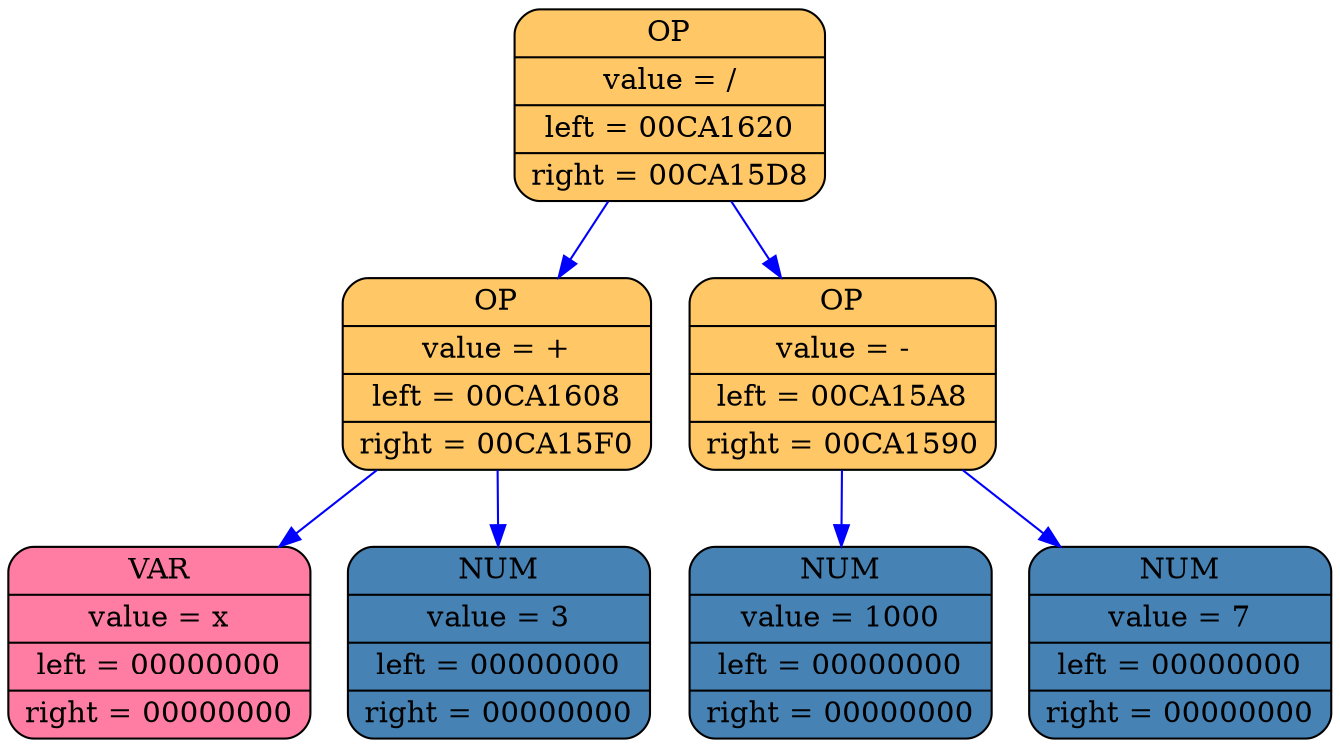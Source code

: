 digraph list
{
rankdir=HR;
	13243964 [shape = Mrecord; style = filled; fillcolor="#ffc765"; color = "#000000"; fontcolor = "#000000"; label = "{ OP | value = / | left = 00CA1620| right = 00CA15D8}"];
	13243940 [shape = Mrecord; style = filled; fillcolor="#ffc765"; color = "#000000"; fontcolor = "#000000"; label = "{ OP | value = + | left = 00CA1608| right = 00CA15F0}"];
	13243964 -> 13243940 [color="blue"]
	13243916 [shape = Mrecord; style = filled; fillcolor="#ff7da3"; color = "#000000"; fontcolor = "#000000"; label = "{ VAR | value = x | left = 00000000| right = 00000000}"];
	13243940 -> 13243916 [color="blue"]
	13243892 [shape = Mrecord; style = filled; fillcolor="#4682b4"; color = "#000000"; fontcolor = "#000000"; label = "{ NUM | value = 3 | left = 00000000| right = 00000000}"];
	13243940 -> 13243892 [color="blue"]
	13243868 [shape = Mrecord; style = filled; fillcolor="#ffc765"; color = "#000000"; fontcolor = "#000000"; label = "{ OP | value = - | left = 00CA15A8| right = 00CA1590}"];
	13243964 -> 13243868 [color="blue"]
	13243820 [shape = Mrecord; style = filled; fillcolor="#4682b4"; color = "#000000"; fontcolor = "#000000"; label = "{ NUM | value = 1000 | left = 00000000| right = 00000000}"];
	13243868 -> 13243820 [color="blue"]
	13243796 [shape = Mrecord; style = filled; fillcolor="#4682b4"; color = "#000000"; fontcolor = "#000000"; label = "{ NUM | value = 7 | left = 00000000| right = 00000000}"];
	13243868 -> 13243796 [color="blue"]
	}
